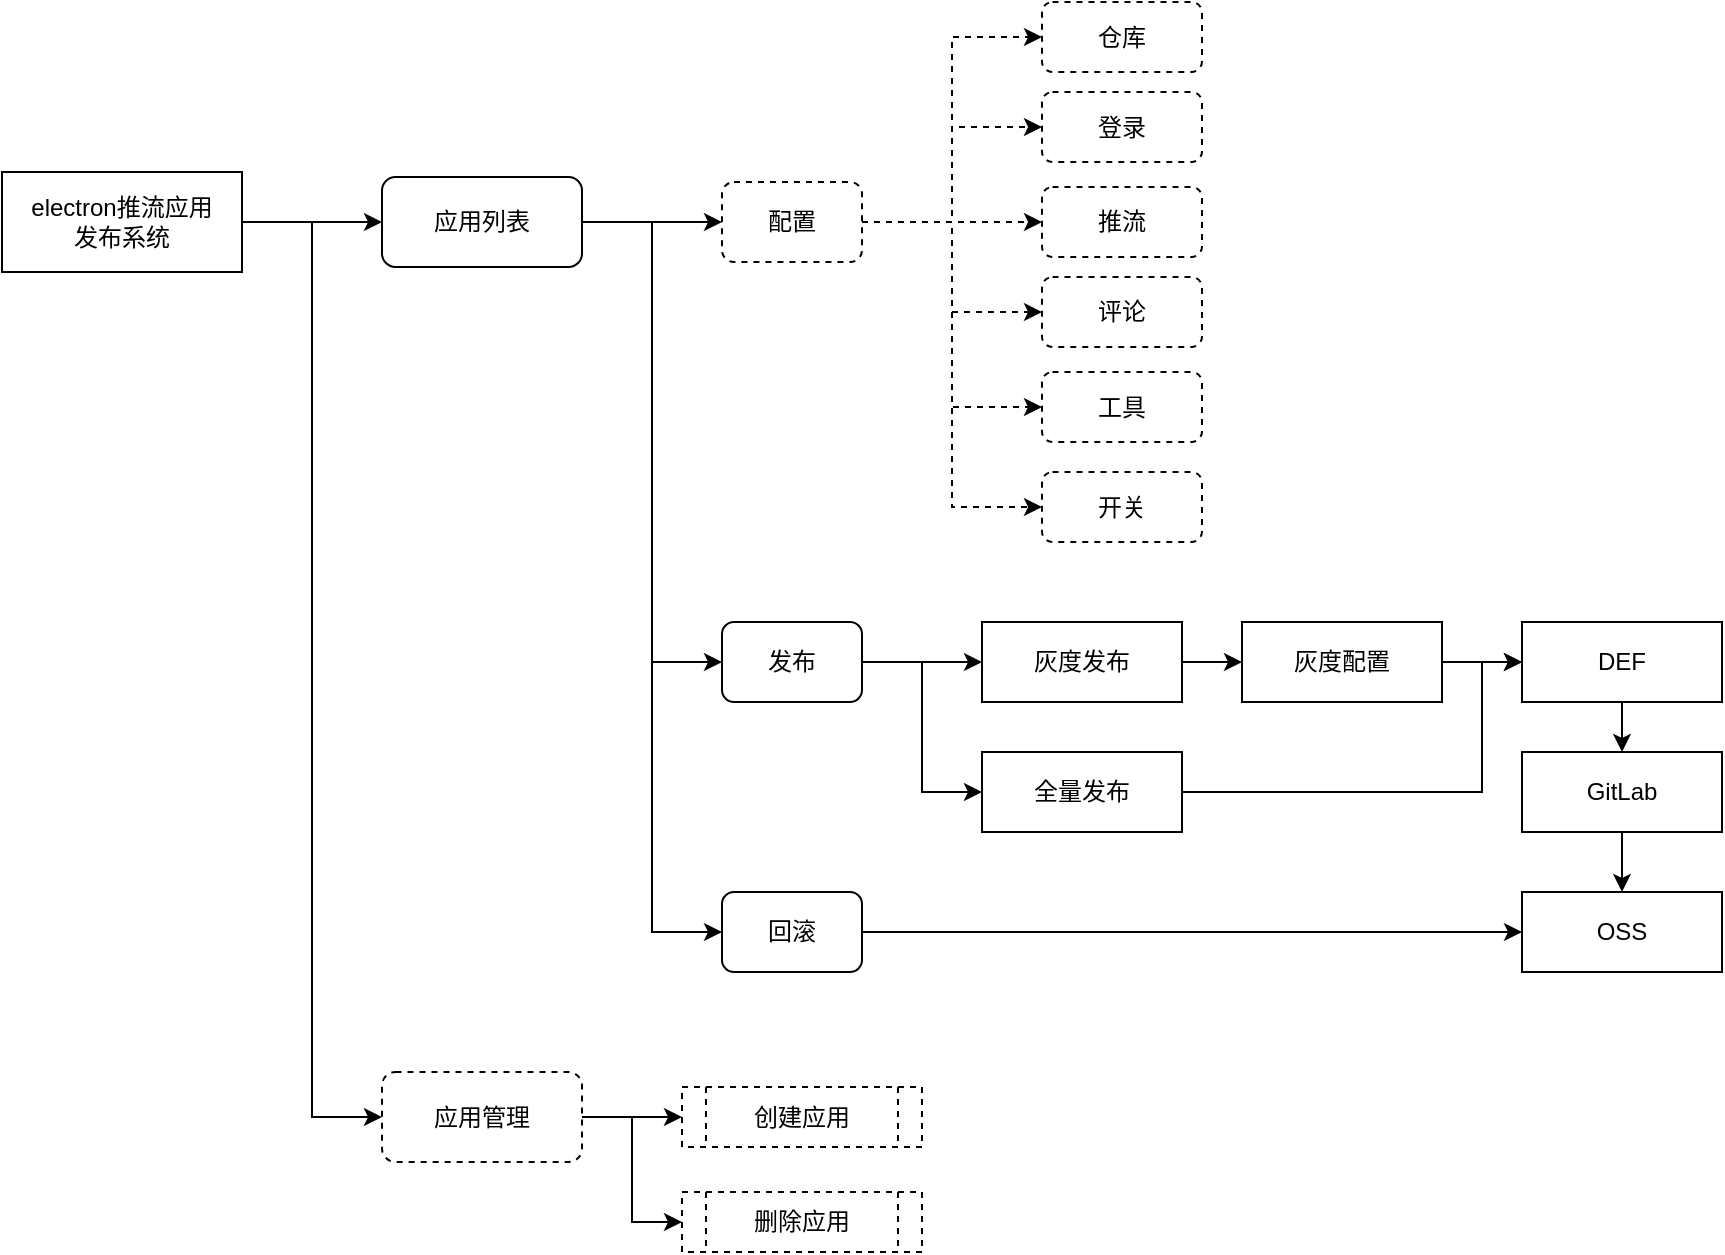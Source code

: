 <mxfile version="14.6.6" type="github">
  <diagram id="VvBguyoA1NxEOyyfGwUk" name="Page-1">
    <mxGraphModel dx="1298" dy="2035" grid="1" gridSize="10" guides="1" tooltips="1" connect="1" arrows="1" fold="1" page="1" pageScale="1" pageWidth="827" pageHeight="1169" math="0" shadow="0">
      <root>
        <mxCell id="0" />
        <mxCell id="1" parent="0" />
        <mxCell id="HswgILT7rwCR9YleaQXq-21" style="edgeStyle=orthogonalEdgeStyle;rounded=0;orthogonalLoop=1;jettySize=auto;html=1;exitX=1;exitY=0.5;exitDx=0;exitDy=0;" edge="1" parent="1" source="HswgILT7rwCR9YleaQXq-1" target="HswgILT7rwCR9YleaQXq-19">
          <mxGeometry relative="1" as="geometry" />
        </mxCell>
        <mxCell id="HswgILT7rwCR9YleaQXq-22" style="edgeStyle=orthogonalEdgeStyle;rounded=0;orthogonalLoop=1;jettySize=auto;html=1;exitX=1;exitY=0.5;exitDx=0;exitDy=0;entryX=0;entryY=0.5;entryDx=0;entryDy=0;" edge="1" parent="1" source="HswgILT7rwCR9YleaQXq-1" target="HswgILT7rwCR9YleaQXq-20">
          <mxGeometry relative="1" as="geometry" />
        </mxCell>
        <mxCell id="HswgILT7rwCR9YleaQXq-1" value="electron推流应用&lt;br&gt;发布系统" style="rounded=0;whiteSpace=wrap;html=1;" vertex="1" parent="1">
          <mxGeometry x="160" y="30" width="120" height="50" as="geometry" />
        </mxCell>
        <mxCell id="HswgILT7rwCR9YleaQXq-39" style="edgeStyle=orthogonalEdgeStyle;rounded=0;orthogonalLoop=1;jettySize=auto;html=1;exitX=0.5;exitY=1;exitDx=0;exitDy=0;entryX=0.5;entryY=0;entryDx=0;entryDy=0;" edge="1" parent="1" source="HswgILT7rwCR9YleaQXq-2" target="HswgILT7rwCR9YleaQXq-9">
          <mxGeometry relative="1" as="geometry" />
        </mxCell>
        <mxCell id="HswgILT7rwCR9YleaQXq-2" value="DEF" style="rounded=0;whiteSpace=wrap;html=1;" vertex="1" parent="1">
          <mxGeometry x="920" y="255" width="100" height="40" as="geometry" />
        </mxCell>
        <mxCell id="HswgILT7rwCR9YleaQXq-3" value="OSS" style="rounded=0;whiteSpace=wrap;html=1;" vertex="1" parent="1">
          <mxGeometry x="920" y="390" width="100" height="40" as="geometry" />
        </mxCell>
        <mxCell id="HswgILT7rwCR9YleaQXq-52" style="edgeStyle=orthogonalEdgeStyle;rounded=0;orthogonalLoop=1;jettySize=auto;html=1;exitX=1;exitY=0.5;exitDx=0;exitDy=0;entryX=0;entryY=0.5;entryDx=0;entryDy=0;" edge="1" parent="1" source="HswgILT7rwCR9YleaQXq-7" target="HswgILT7rwCR9YleaQXq-49">
          <mxGeometry relative="1" as="geometry" />
        </mxCell>
        <mxCell id="HswgILT7rwCR9YleaQXq-54" style="edgeStyle=orthogonalEdgeStyle;rounded=0;orthogonalLoop=1;jettySize=auto;html=1;exitX=1;exitY=0.5;exitDx=0;exitDy=0;entryX=0;entryY=0.5;entryDx=0;entryDy=0;" edge="1" parent="1" source="HswgILT7rwCR9YleaQXq-7" target="HswgILT7rwCR9YleaQXq-51">
          <mxGeometry relative="1" as="geometry" />
        </mxCell>
        <mxCell id="HswgILT7rwCR9YleaQXq-7" value="发布" style="rounded=1;whiteSpace=wrap;html=1;" vertex="1" parent="1">
          <mxGeometry x="520" y="255" width="70" height="40" as="geometry" />
        </mxCell>
        <mxCell id="HswgILT7rwCR9YleaQXq-41" style="edgeStyle=orthogonalEdgeStyle;rounded=0;orthogonalLoop=1;jettySize=auto;html=1;exitX=1;exitY=0.5;exitDx=0;exitDy=0;entryX=0;entryY=0.5;entryDx=0;entryDy=0;" edge="1" parent="1" source="HswgILT7rwCR9YleaQXq-8" target="HswgILT7rwCR9YleaQXq-3">
          <mxGeometry relative="1" as="geometry" />
        </mxCell>
        <mxCell id="HswgILT7rwCR9YleaQXq-8" value="回滚" style="rounded=1;whiteSpace=wrap;html=1;" vertex="1" parent="1">
          <mxGeometry x="520" y="390" width="70" height="40" as="geometry" />
        </mxCell>
        <mxCell id="HswgILT7rwCR9YleaQXq-40" style="edgeStyle=orthogonalEdgeStyle;rounded=0;orthogonalLoop=1;jettySize=auto;html=1;exitX=0.5;exitY=1;exitDx=0;exitDy=0;entryX=0.5;entryY=0;entryDx=0;entryDy=0;" edge="1" parent="1" source="HswgILT7rwCR9YleaQXq-9" target="HswgILT7rwCR9YleaQXq-3">
          <mxGeometry relative="1" as="geometry" />
        </mxCell>
        <mxCell id="HswgILT7rwCR9YleaQXq-9" value="GitLab" style="rounded=0;whiteSpace=wrap;html=1;" vertex="1" parent="1">
          <mxGeometry x="920" y="320" width="100" height="40" as="geometry" />
        </mxCell>
        <mxCell id="HswgILT7rwCR9YleaQXq-26" style="edgeStyle=orthogonalEdgeStyle;rounded=0;orthogonalLoop=1;jettySize=auto;html=1;exitX=1;exitY=0.5;exitDx=0;exitDy=0;entryX=0;entryY=0.5;entryDx=0;entryDy=0;dashed=1;" edge="1" parent="1" source="HswgILT7rwCR9YleaQXq-12" target="HswgILT7rwCR9YleaQXq-24">
          <mxGeometry relative="1" as="geometry" />
        </mxCell>
        <mxCell id="HswgILT7rwCR9YleaQXq-27" style="edgeStyle=orthogonalEdgeStyle;rounded=0;orthogonalLoop=1;jettySize=auto;html=1;exitX=1;exitY=0.5;exitDx=0;exitDy=0;entryX=0;entryY=0.5;entryDx=0;entryDy=0;dashed=1;" edge="1" parent="1" source="HswgILT7rwCR9YleaQXq-12" target="HswgILT7rwCR9YleaQXq-13">
          <mxGeometry relative="1" as="geometry" />
        </mxCell>
        <mxCell id="HswgILT7rwCR9YleaQXq-28" style="edgeStyle=orthogonalEdgeStyle;rounded=0;orthogonalLoop=1;jettySize=auto;html=1;exitX=1;exitY=0.5;exitDx=0;exitDy=0;entryX=0;entryY=0.5;entryDx=0;entryDy=0;dashed=1;" edge="1" parent="1" source="HswgILT7rwCR9YleaQXq-12" target="HswgILT7rwCR9YleaQXq-15">
          <mxGeometry relative="1" as="geometry" />
        </mxCell>
        <mxCell id="HswgILT7rwCR9YleaQXq-29" style="edgeStyle=orthogonalEdgeStyle;rounded=0;orthogonalLoop=1;jettySize=auto;html=1;exitX=1;exitY=0.5;exitDx=0;exitDy=0;entryX=0;entryY=0.5;entryDx=0;entryDy=0;dashed=1;" edge="1" parent="1" source="HswgILT7rwCR9YleaQXq-12" target="HswgILT7rwCR9YleaQXq-16">
          <mxGeometry relative="1" as="geometry" />
        </mxCell>
        <mxCell id="HswgILT7rwCR9YleaQXq-30" style="edgeStyle=orthogonalEdgeStyle;rounded=0;orthogonalLoop=1;jettySize=auto;html=1;exitX=1;exitY=0.5;exitDx=0;exitDy=0;entryX=0;entryY=0.5;entryDx=0;entryDy=0;dashed=1;" edge="1" parent="1" source="HswgILT7rwCR9YleaQXq-12" target="HswgILT7rwCR9YleaQXq-14">
          <mxGeometry relative="1" as="geometry" />
        </mxCell>
        <mxCell id="HswgILT7rwCR9YleaQXq-48" style="edgeStyle=orthogonalEdgeStyle;rounded=0;orthogonalLoop=1;jettySize=auto;html=1;exitX=1;exitY=0.5;exitDx=0;exitDy=0;entryX=0;entryY=0.5;entryDx=0;entryDy=0;dashed=1;" edge="1" parent="1" source="HswgILT7rwCR9YleaQXq-12" target="HswgILT7rwCR9YleaQXq-47">
          <mxGeometry relative="1" as="geometry" />
        </mxCell>
        <mxCell id="HswgILT7rwCR9YleaQXq-12" value="配置" style="rounded=1;whiteSpace=wrap;html=1;dashed=1;" vertex="1" parent="1">
          <mxGeometry x="520" y="35" width="70" height="40" as="geometry" />
        </mxCell>
        <mxCell id="HswgILT7rwCR9YleaQXq-13" value="登录" style="rounded=1;whiteSpace=wrap;html=1;dashed=1;" vertex="1" parent="1">
          <mxGeometry x="680" y="-10" width="80" height="35" as="geometry" />
        </mxCell>
        <mxCell id="HswgILT7rwCR9YleaQXq-14" value="工具" style="rounded=1;whiteSpace=wrap;html=1;dashed=1;" vertex="1" parent="1">
          <mxGeometry x="680" y="130" width="80" height="35" as="geometry" />
        </mxCell>
        <mxCell id="HswgILT7rwCR9YleaQXq-15" value="推流" style="rounded=1;whiteSpace=wrap;html=1;dashed=1;" vertex="1" parent="1">
          <mxGeometry x="680" y="37.5" width="80" height="35" as="geometry" />
        </mxCell>
        <mxCell id="HswgILT7rwCR9YleaQXq-16" value="评论" style="rounded=1;whiteSpace=wrap;html=1;dashed=1;" vertex="1" parent="1">
          <mxGeometry x="680" y="82.5" width="80" height="35" as="geometry" />
        </mxCell>
        <mxCell id="HswgILT7rwCR9YleaQXq-25" style="edgeStyle=orthogonalEdgeStyle;rounded=0;orthogonalLoop=1;jettySize=auto;html=1;exitX=1;exitY=0.5;exitDx=0;exitDy=0;entryX=0;entryY=0.5;entryDx=0;entryDy=0;" edge="1" parent="1" source="HswgILT7rwCR9YleaQXq-19" target="HswgILT7rwCR9YleaQXq-12">
          <mxGeometry relative="1" as="geometry" />
        </mxCell>
        <mxCell id="HswgILT7rwCR9YleaQXq-33" style="edgeStyle=orthogonalEdgeStyle;rounded=0;orthogonalLoop=1;jettySize=auto;html=1;exitX=1;exitY=0.5;exitDx=0;exitDy=0;entryX=0;entryY=0.5;entryDx=0;entryDy=0;" edge="1" parent="1" source="HswgILT7rwCR9YleaQXq-19" target="HswgILT7rwCR9YleaQXq-7">
          <mxGeometry relative="1" as="geometry" />
        </mxCell>
        <mxCell id="HswgILT7rwCR9YleaQXq-34" style="edgeStyle=orthogonalEdgeStyle;rounded=0;orthogonalLoop=1;jettySize=auto;html=1;exitX=1;exitY=0.5;exitDx=0;exitDy=0;entryX=0;entryY=0.5;entryDx=0;entryDy=0;" edge="1" parent="1" source="HswgILT7rwCR9YleaQXq-19" target="HswgILT7rwCR9YleaQXq-8">
          <mxGeometry relative="1" as="geometry">
            <mxPoint x="480" y="380" as="targetPoint" />
          </mxGeometry>
        </mxCell>
        <mxCell id="HswgILT7rwCR9YleaQXq-19" value="应用列表" style="rounded=1;whiteSpace=wrap;html=1;" vertex="1" parent="1">
          <mxGeometry x="350" y="32.5" width="100" height="45" as="geometry" />
        </mxCell>
        <mxCell id="HswgILT7rwCR9YleaQXq-43" value="" style="edgeStyle=orthogonalEdgeStyle;rounded=0;orthogonalLoop=1;jettySize=auto;html=1;" edge="1" parent="1" source="HswgILT7rwCR9YleaQXq-20">
          <mxGeometry relative="1" as="geometry">
            <mxPoint x="500" y="502.5" as="targetPoint" />
          </mxGeometry>
        </mxCell>
        <mxCell id="HswgILT7rwCR9YleaQXq-46" style="edgeStyle=orthogonalEdgeStyle;rounded=0;orthogonalLoop=1;jettySize=auto;html=1;exitX=1;exitY=0.5;exitDx=0;exitDy=0;entryX=0;entryY=0.5;entryDx=0;entryDy=0;" edge="1" parent="1" source="HswgILT7rwCR9YleaQXq-20" target="HswgILT7rwCR9YleaQXq-45">
          <mxGeometry relative="1" as="geometry" />
        </mxCell>
        <mxCell id="HswgILT7rwCR9YleaQXq-20" value="应用管理" style="rounded=1;whiteSpace=wrap;html=1;dashed=1;" vertex="1" parent="1">
          <mxGeometry x="350" y="480" width="100" height="45" as="geometry" />
        </mxCell>
        <mxCell id="HswgILT7rwCR9YleaQXq-24" value="仓库" style="rounded=1;whiteSpace=wrap;html=1;dashed=1;" vertex="1" parent="1">
          <mxGeometry x="680" y="-55" width="80" height="35" as="geometry" />
        </mxCell>
        <mxCell id="HswgILT7rwCR9YleaQXq-44" value="创建应用" style="shape=process;whiteSpace=wrap;html=1;backgroundOutline=1;dashed=1;" vertex="1" parent="1">
          <mxGeometry x="500" y="487.5" width="120" height="30" as="geometry" />
        </mxCell>
        <mxCell id="HswgILT7rwCR9YleaQXq-45" value="删除应用" style="shape=process;whiteSpace=wrap;html=1;backgroundOutline=1;dashed=1;" vertex="1" parent="1">
          <mxGeometry x="500" y="540" width="120" height="30" as="geometry" />
        </mxCell>
        <mxCell id="HswgILT7rwCR9YleaQXq-47" value="开关" style="rounded=1;whiteSpace=wrap;html=1;dashed=1;" vertex="1" parent="1">
          <mxGeometry x="680" y="180" width="80" height="35" as="geometry" />
        </mxCell>
        <mxCell id="HswgILT7rwCR9YleaQXq-58" style="edgeStyle=orthogonalEdgeStyle;rounded=0;orthogonalLoop=1;jettySize=auto;html=1;exitX=1;exitY=0.5;exitDx=0;exitDy=0;entryX=0;entryY=0.5;entryDx=0;entryDy=0;" edge="1" parent="1" source="HswgILT7rwCR9YleaQXq-49" target="HswgILT7rwCR9YleaQXq-56">
          <mxGeometry relative="1" as="geometry" />
        </mxCell>
        <mxCell id="HswgILT7rwCR9YleaQXq-49" value="灰度发布" style="rounded=0;whiteSpace=wrap;html=1;" vertex="1" parent="1">
          <mxGeometry x="650" y="255" width="100" height="40" as="geometry" />
        </mxCell>
        <mxCell id="HswgILT7rwCR9YleaQXq-55" style="edgeStyle=orthogonalEdgeStyle;rounded=0;orthogonalLoop=1;jettySize=auto;html=1;exitX=1;exitY=0.5;exitDx=0;exitDy=0;entryX=0;entryY=0.5;entryDx=0;entryDy=0;" edge="1" parent="1" source="HswgILT7rwCR9YleaQXq-51" target="HswgILT7rwCR9YleaQXq-2">
          <mxGeometry relative="1" as="geometry">
            <Array as="points">
              <mxPoint x="900" y="340" />
              <mxPoint x="900" y="275" />
            </Array>
          </mxGeometry>
        </mxCell>
        <mxCell id="HswgILT7rwCR9YleaQXq-51" value="全量发布" style="rounded=0;whiteSpace=wrap;html=1;" vertex="1" parent="1">
          <mxGeometry x="650" y="320" width="100" height="40" as="geometry" />
        </mxCell>
        <mxCell id="HswgILT7rwCR9YleaQXq-59" style="edgeStyle=orthogonalEdgeStyle;rounded=0;orthogonalLoop=1;jettySize=auto;html=1;exitX=1;exitY=0.5;exitDx=0;exitDy=0;" edge="1" parent="1" source="HswgILT7rwCR9YleaQXq-56">
          <mxGeometry relative="1" as="geometry">
            <mxPoint x="920" y="275" as="targetPoint" />
          </mxGeometry>
        </mxCell>
        <mxCell id="HswgILT7rwCR9YleaQXq-56" value="灰度配置" style="rounded=0;whiteSpace=wrap;html=1;" vertex="1" parent="1">
          <mxGeometry x="780" y="255" width="100" height="40" as="geometry" />
        </mxCell>
      </root>
    </mxGraphModel>
  </diagram>
</mxfile>
